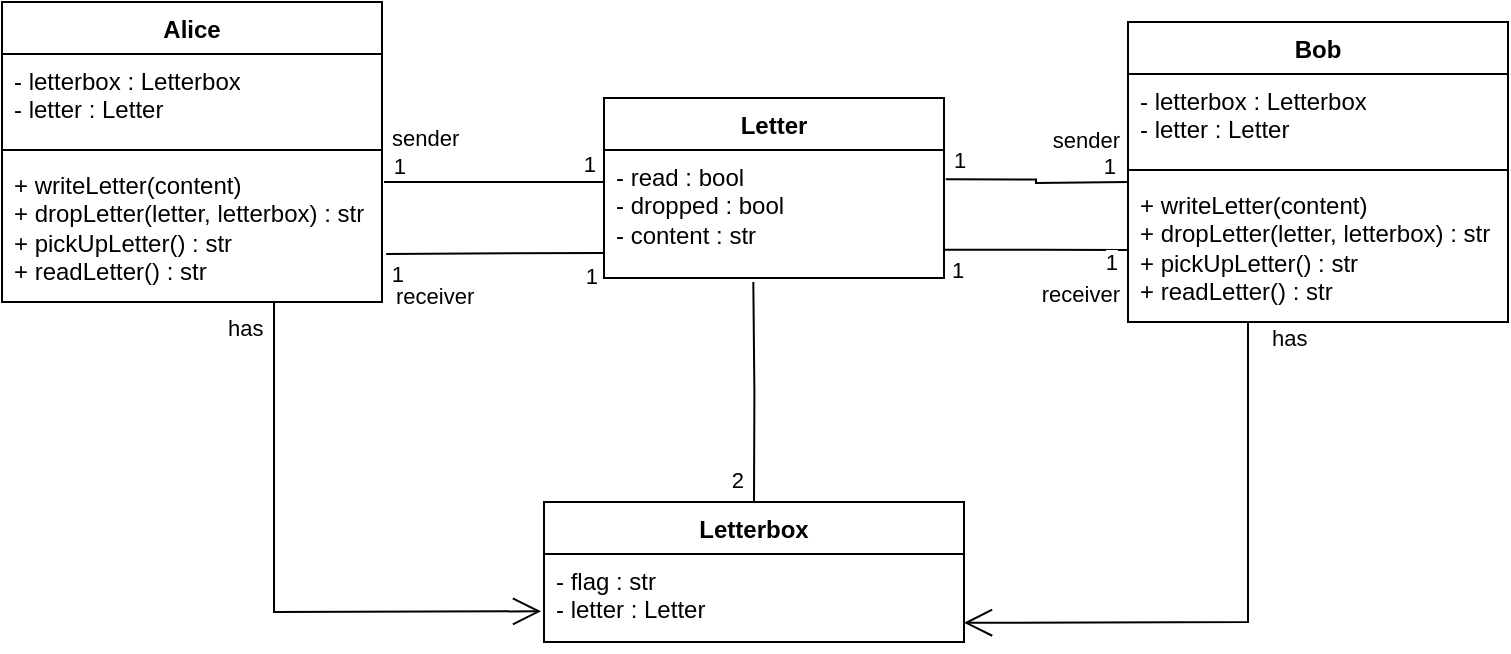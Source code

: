 <mxfile version="21.7.4" type="github">
  <diagram name="Page-1" id="LjUncfI7UYeBeipBn3P6">
    <mxGraphModel dx="1114" dy="705" grid="1" gridSize="10" guides="1" tooltips="1" connect="1" arrows="1" fold="1" page="1" pageScale="1" pageWidth="827" pageHeight="1169" math="0" shadow="0">
      <root>
        <mxCell id="0" />
        <mxCell id="1" parent="0" />
        <mxCell id="_d0ptWLIJZnKUaic4bYZ-5" value="" style="endArrow=none;html=1;edgeStyle=orthogonalEdgeStyle;rounded=0;entryX=0.5;entryY=0;entryDx=0;entryDy=0;" parent="1" target="winVypmB_5oUoys6VdoB-14" edge="1">
          <mxGeometry relative="1" as="geometry">
            <mxPoint x="424.66" y="270" as="sourcePoint" />
            <mxPoint x="424.66" y="320" as="targetPoint" />
          </mxGeometry>
        </mxCell>
        <mxCell id="_d0ptWLIJZnKUaic4bYZ-7" value="2" style="edgeLabel;resizable=0;html=1;align=right;verticalAlign=bottom;" parent="_d0ptWLIJZnKUaic4bYZ-5" connectable="0" vertex="1">
          <mxGeometry x="1" relative="1" as="geometry">
            <mxPoint x="-5" y="-2" as="offset" />
          </mxGeometry>
        </mxCell>
        <mxCell id="_d0ptWLIJZnKUaic4bYZ-8" value="" style="endArrow=open;endFill=1;endSize=12;html=1;rounded=0;entryX=-0.007;entryY=0.651;entryDx=0;entryDy=0;entryPerimeter=0;" parent="1" target="winVypmB_5oUoys6VdoB-15" edge="1">
          <mxGeometry width="160" relative="1" as="geometry">
            <mxPoint x="185" y="280" as="sourcePoint" />
            <mxPoint x="280" y="410" as="targetPoint" />
            <Array as="points">
              <mxPoint x="185" y="435" />
            </Array>
          </mxGeometry>
        </mxCell>
        <mxCell id="_d0ptWLIJZnKUaic4bYZ-9" value="has" style="edgeLabel;resizable=0;html=1;align=left;verticalAlign=bottom;" parent="1" connectable="0" vertex="1">
          <mxGeometry x="160" y="301" as="geometry" />
        </mxCell>
        <mxCell id="_d0ptWLIJZnKUaic4bYZ-11" value="" style="endArrow=open;endFill=1;endSize=12;html=1;rounded=0;entryX=1;entryY=0.782;entryDx=0;entryDy=0;entryPerimeter=0;" parent="1" target="winVypmB_5oUoys6VdoB-15" edge="1">
          <mxGeometry width="160" relative="1" as="geometry">
            <mxPoint x="672" y="290" as="sourcePoint" />
            <mxPoint x="480" y="400" as="targetPoint" />
            <Array as="points">
              <mxPoint x="672" y="440" />
            </Array>
          </mxGeometry>
        </mxCell>
        <mxCell id="_d0ptWLIJZnKUaic4bYZ-12" value="has" style="edgeLabel;resizable=0;html=1;align=left;verticalAlign=bottom;" parent="1" connectable="0" vertex="1">
          <mxGeometry x="682" y="306" as="geometry" />
        </mxCell>
        <mxCell id="_d0ptWLIJZnKUaic4bYZ-14" value="" style="endArrow=none;html=1;edgeStyle=orthogonalEdgeStyle;rounded=0;" parent="1" edge="1">
          <mxGeometry relative="1" as="geometry">
            <mxPoint x="240" y="220" as="sourcePoint" />
            <mxPoint x="350" y="220" as="targetPoint" />
          </mxGeometry>
        </mxCell>
        <mxCell id="_d0ptWLIJZnKUaic4bYZ-15" value="sender" style="edgeLabel;resizable=0;html=1;align=left;verticalAlign=bottom;" parent="_d0ptWLIJZnKUaic4bYZ-14" connectable="0" vertex="1">
          <mxGeometry x="-1" relative="1" as="geometry">
            <mxPoint x="2" y="-14" as="offset" />
          </mxGeometry>
        </mxCell>
        <mxCell id="_d0ptWLIJZnKUaic4bYZ-16" value="1" style="edgeLabel;resizable=0;html=1;align=right;verticalAlign=bottom;" parent="_d0ptWLIJZnKUaic4bYZ-14" connectable="0" vertex="1">
          <mxGeometry x="1" relative="1" as="geometry">
            <mxPoint x="-4" y="-1" as="offset" />
          </mxGeometry>
        </mxCell>
        <mxCell id="_d0ptWLIJZnKUaic4bYZ-19" value="" style="endArrow=none;html=1;edgeStyle=orthogonalEdgeStyle;rounded=0;entryX=0;entryY=0.249;entryDx=0;entryDy=0;entryPerimeter=0;exitX=1.011;exitY=0.666;exitDx=0;exitDy=0;exitPerimeter=0;" parent="1" source="winVypmB_5oUoys6VdoB-4" edge="1">
          <mxGeometry relative="1" as="geometry">
            <mxPoint x="240" y="250" as="sourcePoint" />
            <mxPoint x="350" y="255.474" as="targetPoint" />
          </mxGeometry>
        </mxCell>
        <mxCell id="_d0ptWLIJZnKUaic4bYZ-20" value="receiver" style="edgeLabel;resizable=0;html=1;align=left;verticalAlign=bottom;" parent="_d0ptWLIJZnKUaic4bYZ-19" connectable="0" vertex="1">
          <mxGeometry x="-1" relative="1" as="geometry">
            <mxPoint x="3" y="30" as="offset" />
          </mxGeometry>
        </mxCell>
        <mxCell id="_d0ptWLIJZnKUaic4bYZ-21" value="1" style="edgeLabel;resizable=0;html=1;align=right;verticalAlign=bottom;" parent="_d0ptWLIJZnKUaic4bYZ-19" connectable="0" vertex="1">
          <mxGeometry x="1" relative="1" as="geometry">
            <mxPoint x="-3" y="20" as="offset" />
          </mxGeometry>
        </mxCell>
        <mxCell id="_d0ptWLIJZnKUaic4bYZ-22" value="" style="endArrow=none;html=1;edgeStyle=orthogonalEdgeStyle;rounded=0;exitX=1.005;exitY=0.229;exitDx=0;exitDy=0;exitPerimeter=0;" parent="1" source="winVypmB_5oUoys6VdoB-24" edge="1">
          <mxGeometry relative="1" as="geometry">
            <mxPoint x="471" y="220" as="sourcePoint" />
            <mxPoint x="612" y="220" as="targetPoint" />
          </mxGeometry>
        </mxCell>
        <mxCell id="_d0ptWLIJZnKUaic4bYZ-23" value="1" style="edgeLabel;resizable=0;html=1;align=left;verticalAlign=bottom;" parent="_d0ptWLIJZnKUaic4bYZ-22" connectable="0" vertex="1">
          <mxGeometry x="-1" relative="1" as="geometry">
            <mxPoint x="2" y="-1" as="offset" />
          </mxGeometry>
        </mxCell>
        <mxCell id="_d0ptWLIJZnKUaic4bYZ-24" value="sender" style="edgeLabel;resizable=0;html=1;align=right;verticalAlign=bottom;" parent="_d0ptWLIJZnKUaic4bYZ-22" connectable="0" vertex="1">
          <mxGeometry x="1" relative="1" as="geometry">
            <mxPoint x="-4" y="-12" as="offset" />
          </mxGeometry>
        </mxCell>
        <mxCell id="_d0ptWLIJZnKUaic4bYZ-25" value="" style="endArrow=none;html=1;edgeStyle=orthogonalEdgeStyle;rounded=0;exitX=1.002;exitY=0.779;exitDx=0;exitDy=0;exitPerimeter=0;entryX=0;entryY=0.5;entryDx=0;entryDy=0;" parent="1" source="winVypmB_5oUoys6VdoB-24" target="winVypmB_5oUoys6VdoB-13" edge="1">
          <mxGeometry relative="1" as="geometry">
            <mxPoint x="521.19" y="254.642" as="sourcePoint" />
            <mxPoint x="612" y="250" as="targetPoint" />
          </mxGeometry>
        </mxCell>
        <mxCell id="_d0ptWLIJZnKUaic4bYZ-26" value="1" style="edgeLabel;resizable=0;html=1;align=left;verticalAlign=bottom;" parent="_d0ptWLIJZnKUaic4bYZ-25" connectable="0" vertex="1">
          <mxGeometry x="-1" relative="1" as="geometry">
            <mxPoint x="2" y="19" as="offset" />
          </mxGeometry>
        </mxCell>
        <mxCell id="_d0ptWLIJZnKUaic4bYZ-27" value="receiver" style="edgeLabel;resizable=0;html=1;align=right;verticalAlign=bottom;" parent="_d0ptWLIJZnKUaic4bYZ-25" connectable="0" vertex="1">
          <mxGeometry x="1" relative="1" as="geometry">
            <mxPoint x="-4" y="30" as="offset" />
          </mxGeometry>
        </mxCell>
        <mxCell id="_d0ptWLIJZnKUaic4bYZ-28" value="1" style="edgeLabel;resizable=0;html=1;align=right;verticalAlign=bottom;" parent="1" connectable="0" vertex="1">
          <mxGeometry x="606" y="220.0" as="geometry" />
        </mxCell>
        <mxCell id="_d0ptWLIJZnKUaic4bYZ-29" value="1" style="edgeLabel;resizable=0;html=1;align=right;verticalAlign=bottom;" parent="1" connectable="0" vertex="1">
          <mxGeometry x="250" y="274.0" as="geometry" />
        </mxCell>
        <mxCell id="_d0ptWLIJZnKUaic4bYZ-30" value="1" style="edgeLabel;resizable=0;html=1;align=right;verticalAlign=bottom;" parent="1" connectable="0" vertex="1">
          <mxGeometry x="251" y="220.0" as="geometry" />
        </mxCell>
        <mxCell id="_d0ptWLIJZnKUaic4bYZ-31" value="1" style="edgeLabel;resizable=0;html=1;align=right;verticalAlign=bottom;" parent="1" connectable="0" vertex="1">
          <mxGeometry x="607" y="268.0" as="geometry" />
        </mxCell>
        <mxCell id="winVypmB_5oUoys6VdoB-1" value="Alice" style="swimlane;fontStyle=1;align=center;verticalAlign=top;childLayout=stackLayout;horizontal=1;startSize=26;horizontalStack=0;resizeParent=1;resizeParentMax=0;resizeLast=0;collapsible=1;marginBottom=0;whiteSpace=wrap;html=1;" parent="1" vertex="1">
          <mxGeometry x="49" y="130" width="190" height="150" as="geometry">
            <mxRectangle x="70" y="130" width="70" height="30" as="alternateBounds" />
          </mxGeometry>
        </mxCell>
        <mxCell id="winVypmB_5oUoys6VdoB-2" value="- letterbox : Letterbox&lt;br&gt;- letter : Letter&lt;br&gt;" style="text;strokeColor=none;fillColor=none;align=left;verticalAlign=top;spacingLeft=4;spacingRight=4;overflow=hidden;rotatable=0;points=[[0,0.5],[1,0.5]];portConstraint=eastwest;whiteSpace=wrap;html=1;" parent="winVypmB_5oUoys6VdoB-1" vertex="1">
          <mxGeometry y="26" width="190" height="44" as="geometry" />
        </mxCell>
        <mxCell id="winVypmB_5oUoys6VdoB-3" value="" style="line;strokeWidth=1;fillColor=none;align=left;verticalAlign=middle;spacingTop=-1;spacingLeft=3;spacingRight=3;rotatable=0;labelPosition=right;points=[];portConstraint=eastwest;strokeColor=inherit;" parent="winVypmB_5oUoys6VdoB-1" vertex="1">
          <mxGeometry y="70" width="190" height="8" as="geometry" />
        </mxCell>
        <mxCell id="winVypmB_5oUoys6VdoB-4" value="+ writeLetter(content)&lt;br&gt;+ dropLetter(letter, letterbox) : str&lt;br&gt;+ pickUpLetter() : str&lt;br&gt;+ readLetter() : str" style="text;strokeColor=none;fillColor=none;align=left;verticalAlign=top;spacingLeft=4;spacingRight=4;overflow=hidden;rotatable=0;points=[[0,0.5],[1,0.5]];portConstraint=eastwest;whiteSpace=wrap;html=1;" parent="winVypmB_5oUoys6VdoB-1" vertex="1">
          <mxGeometry y="78" width="190" height="72" as="geometry" />
        </mxCell>
        <mxCell id="winVypmB_5oUoys6VdoB-10" value="Bob" style="swimlane;fontStyle=1;align=center;verticalAlign=top;childLayout=stackLayout;horizontal=1;startSize=26;horizontalStack=0;resizeParent=1;resizeParentMax=0;resizeLast=0;collapsible=1;marginBottom=0;whiteSpace=wrap;html=1;" parent="1" vertex="1">
          <mxGeometry x="612" y="140" width="190" height="150" as="geometry">
            <mxRectangle x="70" y="130" width="70" height="30" as="alternateBounds" />
          </mxGeometry>
        </mxCell>
        <mxCell id="winVypmB_5oUoys6VdoB-11" value="- letterbox : Letterbox&lt;br&gt;- letter : Letter&lt;br&gt;" style="text;strokeColor=none;fillColor=none;align=left;verticalAlign=top;spacingLeft=4;spacingRight=4;overflow=hidden;rotatable=0;points=[[0,0.5],[1,0.5]];portConstraint=eastwest;whiteSpace=wrap;html=1;" parent="winVypmB_5oUoys6VdoB-10" vertex="1">
          <mxGeometry y="26" width="190" height="44" as="geometry" />
        </mxCell>
        <mxCell id="winVypmB_5oUoys6VdoB-12" value="" style="line;strokeWidth=1;fillColor=none;align=left;verticalAlign=middle;spacingTop=-1;spacingLeft=3;spacingRight=3;rotatable=0;labelPosition=right;points=[];portConstraint=eastwest;strokeColor=inherit;" parent="winVypmB_5oUoys6VdoB-10" vertex="1">
          <mxGeometry y="70" width="190" height="8" as="geometry" />
        </mxCell>
        <mxCell id="winVypmB_5oUoys6VdoB-13" value="+ writeLetter(content)&lt;br style=&quot;border-color: var(--border-color);&quot;&gt;+ dropLetter(letter, letterbox) : str&lt;br style=&quot;border-color: var(--border-color);&quot;&gt;+ pickUpLetter() : str&lt;br style=&quot;border-color: var(--border-color);&quot;&gt;+ readLetter() : str" style="text;strokeColor=none;fillColor=none;align=left;verticalAlign=top;spacingLeft=4;spacingRight=4;overflow=hidden;rotatable=0;points=[[0,0.5],[1,0.5]];portConstraint=eastwest;whiteSpace=wrap;html=1;" parent="winVypmB_5oUoys6VdoB-10" vertex="1">
          <mxGeometry y="78" width="190" height="72" as="geometry" />
        </mxCell>
        <mxCell id="winVypmB_5oUoys6VdoB-14" value="Letterbox" style="swimlane;fontStyle=1;align=center;verticalAlign=top;childLayout=stackLayout;horizontal=1;startSize=26;horizontalStack=0;resizeParent=1;resizeParentMax=0;resizeLast=0;collapsible=1;marginBottom=0;whiteSpace=wrap;html=1;" parent="1" vertex="1">
          <mxGeometry x="320" y="380" width="210" height="70" as="geometry" />
        </mxCell>
        <mxCell id="winVypmB_5oUoys6VdoB-15" value="- flag : str&lt;br&gt;- letter : Letter" style="text;strokeColor=none;fillColor=none;align=left;verticalAlign=top;spacingLeft=4;spacingRight=4;overflow=hidden;rotatable=0;points=[[0,0.5],[1,0.5]];portConstraint=eastwest;whiteSpace=wrap;html=1;" parent="winVypmB_5oUoys6VdoB-14" vertex="1">
          <mxGeometry y="26" width="210" height="44" as="geometry" />
        </mxCell>
        <mxCell id="winVypmB_5oUoys6VdoB-23" value="Letter" style="swimlane;fontStyle=1;align=center;verticalAlign=top;childLayout=stackLayout;horizontal=1;startSize=26;horizontalStack=0;resizeParent=1;resizeParentMax=0;resizeLast=0;collapsible=1;marginBottom=0;whiteSpace=wrap;html=1;" parent="1" vertex="1">
          <mxGeometry x="350" y="178" width="170" height="90" as="geometry" />
        </mxCell>
        <mxCell id="winVypmB_5oUoys6VdoB-24" value="- read : bool&lt;br style=&quot;border-color: var(--border-color);&quot;&gt;- dropped : bool&lt;br&gt;- content : str" style="text;strokeColor=none;fillColor=none;align=left;verticalAlign=top;spacingLeft=4;spacingRight=4;overflow=hidden;rotatable=0;points=[[0,0.5],[1,0.5]];portConstraint=eastwest;whiteSpace=wrap;html=1;" parent="winVypmB_5oUoys6VdoB-23" vertex="1">
          <mxGeometry y="26" width="170" height="64" as="geometry" />
        </mxCell>
      </root>
    </mxGraphModel>
  </diagram>
</mxfile>
